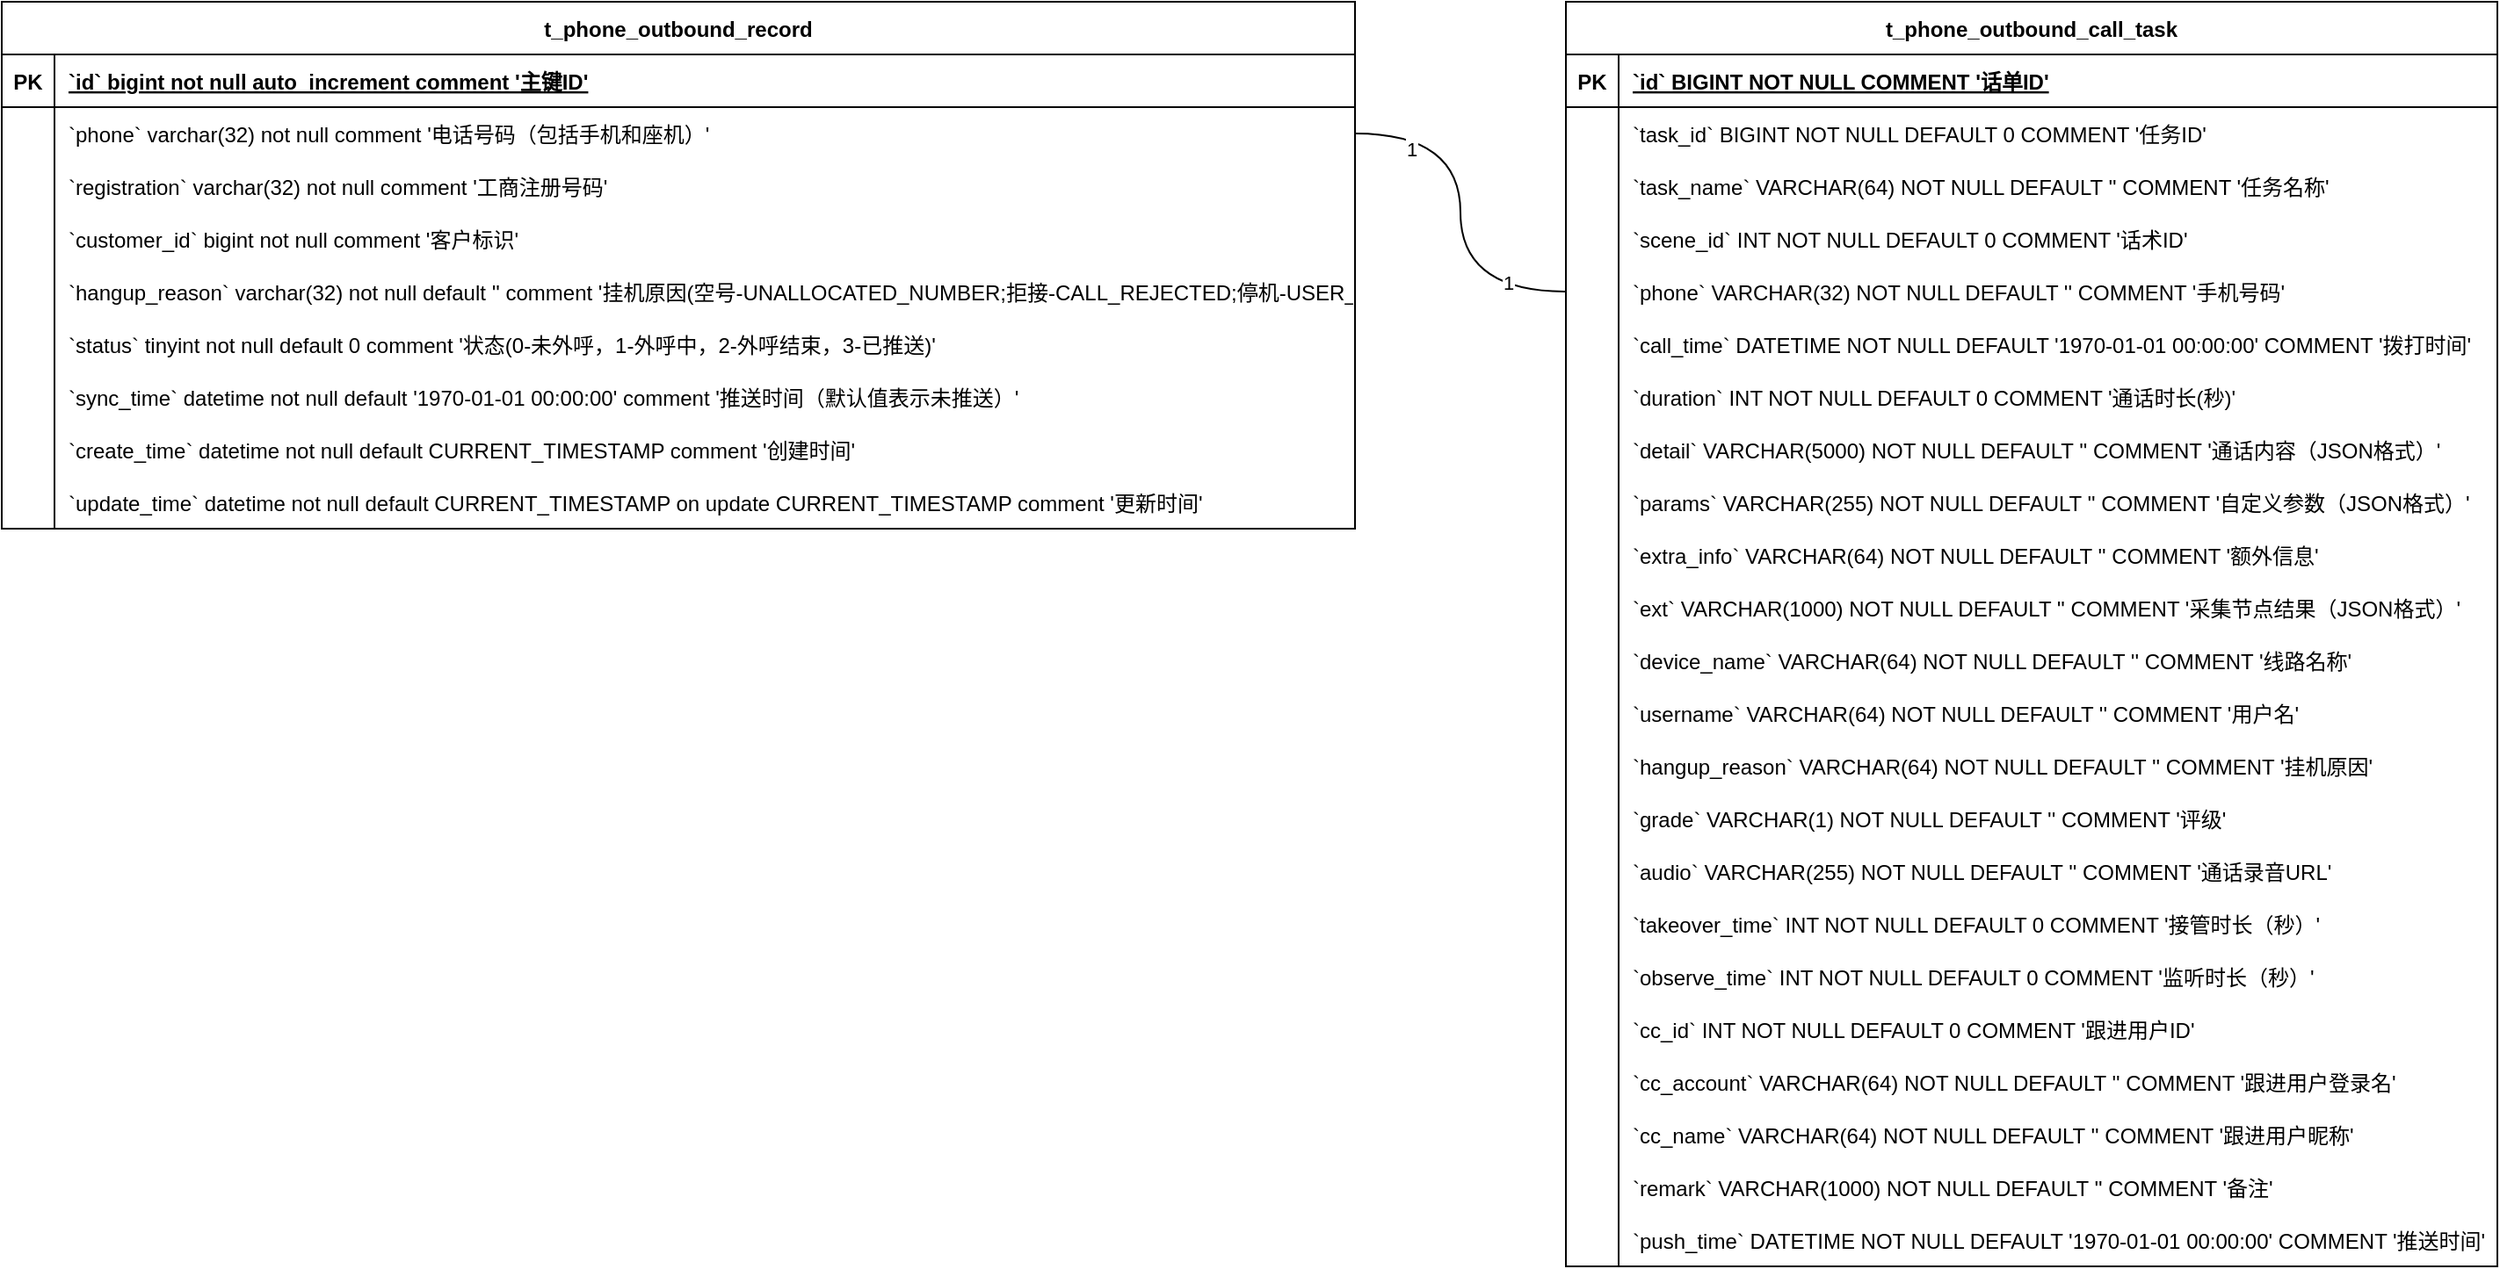 <mxfile version="26.1.3">
  <diagram id="R2lEEEUBdFMjLlhIrx00" name="Page-1">
    <mxGraphModel dx="1900" dy="557" grid="1" gridSize="10" guides="1" tooltips="1" connect="1" arrows="1" fold="1" page="1" pageScale="1" pageWidth="850" pageHeight="1100" math="0" shadow="0" extFonts="Permanent Marker^https://fonts.googleapis.com/css?family=Permanent+Marker">
      <root>
        <mxCell id="0" />
        <mxCell id="1" parent="0" />
        <mxCell id="JAHMiNKJG5zazsj41xw--1" value="t_phone_outbound_record" style="shape=table;startSize=30;container=1;collapsible=1;childLayout=tableLayout;fixedRows=1;rowLines=0;fontStyle=1;align=center;resizeLast=1;" vertex="1" parent="1">
          <mxGeometry x="-470" y="430" width="770" height="300" as="geometry" />
        </mxCell>
        <mxCell id="JAHMiNKJG5zazsj41xw--2" value="" style="shape=tableRow;horizontal=0;startSize=0;swimlaneHead=0;swimlaneBody=0;fillColor=none;collapsible=0;dropTarget=0;points=[[0,0.5],[1,0.5]];portConstraint=eastwest;strokeColor=inherit;top=0;left=0;right=0;bottom=1;" vertex="1" parent="JAHMiNKJG5zazsj41xw--1">
          <mxGeometry y="30" width="770" height="30" as="geometry" />
        </mxCell>
        <mxCell id="JAHMiNKJG5zazsj41xw--3" value="PK" style="shape=partialRectangle;overflow=hidden;connectable=0;fillColor=none;strokeColor=inherit;top=0;left=0;bottom=0;right=0;fontStyle=1;" vertex="1" parent="JAHMiNKJG5zazsj41xw--2">
          <mxGeometry width="30" height="30" as="geometry">
            <mxRectangle width="30" height="30" as="alternateBounds" />
          </mxGeometry>
        </mxCell>
        <mxCell id="JAHMiNKJG5zazsj41xw--4" value="`id`            bigint      not null auto_increment comment &#39;主键ID&#39;" style="shape=partialRectangle;overflow=hidden;connectable=0;fillColor=none;align=left;strokeColor=inherit;top=0;left=0;bottom=0;right=0;spacingLeft=6;fontStyle=5;" vertex="1" parent="JAHMiNKJG5zazsj41xw--2">
          <mxGeometry x="30" width="740" height="30" as="geometry">
            <mxRectangle width="740" height="30" as="alternateBounds" />
          </mxGeometry>
        </mxCell>
        <mxCell id="JAHMiNKJG5zazsj41xw--5" value="" style="shape=tableRow;horizontal=0;startSize=0;swimlaneHead=0;swimlaneBody=0;fillColor=none;collapsible=0;dropTarget=0;points=[[0,0.5],[1,0.5]];portConstraint=eastwest;strokeColor=inherit;top=0;left=0;right=0;bottom=0;" vertex="1" parent="JAHMiNKJG5zazsj41xw--1">
          <mxGeometry y="60" width="770" height="30" as="geometry" />
        </mxCell>
        <mxCell id="JAHMiNKJG5zazsj41xw--6" value="" style="shape=partialRectangle;overflow=hidden;connectable=0;fillColor=none;strokeColor=inherit;top=0;left=0;bottom=0;right=0;" vertex="1" parent="JAHMiNKJG5zazsj41xw--5">
          <mxGeometry width="30" height="30" as="geometry">
            <mxRectangle width="30" height="30" as="alternateBounds" />
          </mxGeometry>
        </mxCell>
        <mxCell id="JAHMiNKJG5zazsj41xw--7" value="`phone`         varchar(32) not null comment &#39;电话号码（包括手机和座机）&#39;" style="shape=partialRectangle;overflow=hidden;connectable=0;fillColor=none;align=left;strokeColor=inherit;top=0;left=0;bottom=0;right=0;spacingLeft=6;" vertex="1" parent="JAHMiNKJG5zazsj41xw--5">
          <mxGeometry x="30" width="740" height="30" as="geometry">
            <mxRectangle width="740" height="30" as="alternateBounds" />
          </mxGeometry>
        </mxCell>
        <mxCell id="JAHMiNKJG5zazsj41xw--8" value="" style="shape=tableRow;horizontal=0;startSize=0;swimlaneHead=0;swimlaneBody=0;fillColor=none;collapsible=0;dropTarget=0;points=[[0,0.5],[1,0.5]];portConstraint=eastwest;strokeColor=inherit;top=0;left=0;right=0;bottom=0;" vertex="1" parent="JAHMiNKJG5zazsj41xw--1">
          <mxGeometry y="90" width="770" height="30" as="geometry" />
        </mxCell>
        <mxCell id="JAHMiNKJG5zazsj41xw--9" value="" style="shape=partialRectangle;overflow=hidden;connectable=0;fillColor=none;strokeColor=inherit;top=0;left=0;bottom=0;right=0;" vertex="1" parent="JAHMiNKJG5zazsj41xw--8">
          <mxGeometry width="30" height="30" as="geometry">
            <mxRectangle width="30" height="30" as="alternateBounds" />
          </mxGeometry>
        </mxCell>
        <mxCell id="JAHMiNKJG5zazsj41xw--10" value="`registration`  varchar(32) not null comment &#39;工商注册号码&#39;" style="shape=partialRectangle;overflow=hidden;connectable=0;fillColor=none;align=left;strokeColor=inherit;top=0;left=0;bottom=0;right=0;spacingLeft=6;" vertex="1" parent="JAHMiNKJG5zazsj41xw--8">
          <mxGeometry x="30" width="740" height="30" as="geometry">
            <mxRectangle width="740" height="30" as="alternateBounds" />
          </mxGeometry>
        </mxCell>
        <mxCell id="JAHMiNKJG5zazsj41xw--11" value="" style="shape=tableRow;horizontal=0;startSize=0;swimlaneHead=0;swimlaneBody=0;fillColor=none;collapsible=0;dropTarget=0;points=[[0,0.5],[1,0.5]];portConstraint=eastwest;strokeColor=inherit;top=0;left=0;right=0;bottom=0;" vertex="1" parent="JAHMiNKJG5zazsj41xw--1">
          <mxGeometry y="120" width="770" height="30" as="geometry" />
        </mxCell>
        <mxCell id="JAHMiNKJG5zazsj41xw--12" value="" style="shape=partialRectangle;overflow=hidden;connectable=0;fillColor=none;strokeColor=inherit;top=0;left=0;bottom=0;right=0;" vertex="1" parent="JAHMiNKJG5zazsj41xw--11">
          <mxGeometry width="30" height="30" as="geometry">
            <mxRectangle width="30" height="30" as="alternateBounds" />
          </mxGeometry>
        </mxCell>
        <mxCell id="JAHMiNKJG5zazsj41xw--13" value="`customer_id`   bigint      not null comment &#39;客户标识&#39;" style="shape=partialRectangle;overflow=hidden;connectable=0;fillColor=none;align=left;strokeColor=inherit;top=0;left=0;bottom=0;right=0;spacingLeft=6;" vertex="1" parent="JAHMiNKJG5zazsj41xw--11">
          <mxGeometry x="30" width="740" height="30" as="geometry">
            <mxRectangle width="740" height="30" as="alternateBounds" />
          </mxGeometry>
        </mxCell>
        <mxCell id="JAHMiNKJG5zazsj41xw--14" value="" style="shape=tableRow;horizontal=0;startSize=0;swimlaneHead=0;swimlaneBody=0;fillColor=none;collapsible=0;dropTarget=0;points=[[0,0.5],[1,0.5]];portConstraint=eastwest;strokeColor=inherit;top=0;left=0;right=0;bottom=0;" vertex="1" parent="JAHMiNKJG5zazsj41xw--1">
          <mxGeometry y="150" width="770" height="30" as="geometry" />
        </mxCell>
        <mxCell id="JAHMiNKJG5zazsj41xw--15" value="" style="shape=partialRectangle;overflow=hidden;connectable=0;fillColor=none;strokeColor=inherit;top=0;left=0;bottom=0;right=0;" vertex="1" parent="JAHMiNKJG5zazsj41xw--14">
          <mxGeometry width="30" height="30" as="geometry">
            <mxRectangle width="30" height="30" as="alternateBounds" />
          </mxGeometry>
        </mxCell>
        <mxCell id="JAHMiNKJG5zazsj41xw--16" value="`hangup_reason` varchar(32) not null default &#39;&#39; comment &#39;挂机原因(空号-UNALLOCATED_NUMBER;拒接-CALL_REJECTED;停机-USER_NOT_REGISTERED;无响应-NO_USER_RESPONSE;关机-SUBSCRIBER_ABSENT;正常挂机-NORMAL_CLEARING;AI延时挂机-ALLOTTED_TIMEOUT;用户忙-USER_BUSY;线路失败-NORMAL_TEMPORARY_FAILURE;无效号码-INVALID_NUMBER_FORMAT;无人接听-NO_ANSWER;超时挂机-ORIGINATOR_CANCEL;对端无响应-MEDIA_TIMEOUT;未挂机-dead_session;呼叫超时-RECOVERY_ON_TIMER_EXPIRE;目标无路由-INCOMPATIBLE_DESTINATION;语音识别错误-ASR_ERROR;黑名单-BLACKLIST;超频拦截(话术)-FREQUENCY_LIMITED;话术错误-AI_NO_FLOW;呼叫失败(CTI)-AI_CTI_FAILED;呼叫失败(BOT)-AI_BOT_FAILED;黑名单[外]-EXT_BLACKLIST;无法到达-DESTINATION_OUT_OF_ORDER;服务不可用-SERVICE_UNAVAILABLE;未指定错误-NORMAL_UNSPECIFIED;动态黑名单-EXT_BLACKLIST_003;租户黑名单-EXT_BLACKLIST_008;超频拦截(业务管控)-FREQUENCY_LIMITED_001;全局黑名单-EXT_BLACKLIST_004;指定盲区-BLIND_AREA;超频拦截(任务)-FREQUENCY_LIMITED_002;短秒-EXT_BLACKLIST_001;系统黑名单-EXT_BLACKLIST_009;线路拥塞-NORMAL_CIRCUIT_CONGESTION)&#39;" style="shape=partialRectangle;overflow=hidden;connectable=0;fillColor=none;align=left;strokeColor=inherit;top=0;left=0;bottom=0;right=0;spacingLeft=6;" vertex="1" parent="JAHMiNKJG5zazsj41xw--14">
          <mxGeometry x="30" width="740" height="30" as="geometry">
            <mxRectangle width="740" height="30" as="alternateBounds" />
          </mxGeometry>
        </mxCell>
        <mxCell id="JAHMiNKJG5zazsj41xw--17" value="" style="shape=tableRow;horizontal=0;startSize=0;swimlaneHead=0;swimlaneBody=0;fillColor=none;collapsible=0;dropTarget=0;points=[[0,0.5],[1,0.5]];portConstraint=eastwest;strokeColor=inherit;top=0;left=0;right=0;bottom=0;" vertex="1" parent="JAHMiNKJG5zazsj41xw--1">
          <mxGeometry y="180" width="770" height="30" as="geometry" />
        </mxCell>
        <mxCell id="JAHMiNKJG5zazsj41xw--18" value="" style="shape=partialRectangle;overflow=hidden;connectable=0;fillColor=none;strokeColor=inherit;top=0;left=0;bottom=0;right=0;" vertex="1" parent="JAHMiNKJG5zazsj41xw--17">
          <mxGeometry width="30" height="30" as="geometry">
            <mxRectangle width="30" height="30" as="alternateBounds" />
          </mxGeometry>
        </mxCell>
        <mxCell id="JAHMiNKJG5zazsj41xw--19" value="`status`        tinyint     not null default 0 comment &#39;状态(0-未外呼，1-外呼中，2-外呼结束，3-已推送)&#39;" style="shape=partialRectangle;overflow=hidden;connectable=0;fillColor=none;align=left;strokeColor=inherit;top=0;left=0;bottom=0;right=0;spacingLeft=6;" vertex="1" parent="JAHMiNKJG5zazsj41xw--17">
          <mxGeometry x="30" width="740" height="30" as="geometry">
            <mxRectangle width="740" height="30" as="alternateBounds" />
          </mxGeometry>
        </mxCell>
        <mxCell id="JAHMiNKJG5zazsj41xw--20" value="" style="shape=tableRow;horizontal=0;startSize=0;swimlaneHead=0;swimlaneBody=0;fillColor=none;collapsible=0;dropTarget=0;points=[[0,0.5],[1,0.5]];portConstraint=eastwest;strokeColor=inherit;top=0;left=0;right=0;bottom=0;" vertex="1" parent="JAHMiNKJG5zazsj41xw--1">
          <mxGeometry y="210" width="770" height="30" as="geometry" />
        </mxCell>
        <mxCell id="JAHMiNKJG5zazsj41xw--21" value="" style="shape=partialRectangle;overflow=hidden;connectable=0;fillColor=none;strokeColor=inherit;top=0;left=0;bottom=0;right=0;" vertex="1" parent="JAHMiNKJG5zazsj41xw--20">
          <mxGeometry width="30" height="30" as="geometry">
            <mxRectangle width="30" height="30" as="alternateBounds" />
          </mxGeometry>
        </mxCell>
        <mxCell id="JAHMiNKJG5zazsj41xw--22" value="`sync_time`     datetime    not null default &#39;1970-01-01 00:00:00&#39; comment &#39;推送时间（默认值表示未推送）&#39;" style="shape=partialRectangle;overflow=hidden;connectable=0;fillColor=none;align=left;strokeColor=inherit;top=0;left=0;bottom=0;right=0;spacingLeft=6;" vertex="1" parent="JAHMiNKJG5zazsj41xw--20">
          <mxGeometry x="30" width="740" height="30" as="geometry">
            <mxRectangle width="740" height="30" as="alternateBounds" />
          </mxGeometry>
        </mxCell>
        <mxCell id="JAHMiNKJG5zazsj41xw--23" value="" style="shape=tableRow;horizontal=0;startSize=0;swimlaneHead=0;swimlaneBody=0;fillColor=none;collapsible=0;dropTarget=0;points=[[0,0.5],[1,0.5]];portConstraint=eastwest;strokeColor=inherit;top=0;left=0;right=0;bottom=0;" vertex="1" parent="JAHMiNKJG5zazsj41xw--1">
          <mxGeometry y="240" width="770" height="30" as="geometry" />
        </mxCell>
        <mxCell id="JAHMiNKJG5zazsj41xw--24" value="" style="shape=partialRectangle;overflow=hidden;connectable=0;fillColor=none;strokeColor=inherit;top=0;left=0;bottom=0;right=0;" vertex="1" parent="JAHMiNKJG5zazsj41xw--23">
          <mxGeometry width="30" height="30" as="geometry">
            <mxRectangle width="30" height="30" as="alternateBounds" />
          </mxGeometry>
        </mxCell>
        <mxCell id="JAHMiNKJG5zazsj41xw--25" value="`create_time`   datetime    not null default CURRENT_TIMESTAMP comment &#39;创建时间&#39;" style="shape=partialRectangle;overflow=hidden;connectable=0;fillColor=none;align=left;strokeColor=inherit;top=0;left=0;bottom=0;right=0;spacingLeft=6;" vertex="1" parent="JAHMiNKJG5zazsj41xw--23">
          <mxGeometry x="30" width="740" height="30" as="geometry">
            <mxRectangle width="740" height="30" as="alternateBounds" />
          </mxGeometry>
        </mxCell>
        <mxCell id="JAHMiNKJG5zazsj41xw--26" value="" style="shape=tableRow;horizontal=0;startSize=0;swimlaneHead=0;swimlaneBody=0;fillColor=none;collapsible=0;dropTarget=0;points=[[0,0.5],[1,0.5]];portConstraint=eastwest;strokeColor=inherit;top=0;left=0;right=0;bottom=0;" vertex="1" parent="JAHMiNKJG5zazsj41xw--1">
          <mxGeometry y="270" width="770" height="30" as="geometry" />
        </mxCell>
        <mxCell id="JAHMiNKJG5zazsj41xw--27" value="" style="shape=partialRectangle;overflow=hidden;connectable=0;fillColor=none;strokeColor=inherit;top=0;left=0;bottom=0;right=0;" vertex="1" parent="JAHMiNKJG5zazsj41xw--26">
          <mxGeometry width="30" height="30" as="geometry">
            <mxRectangle width="30" height="30" as="alternateBounds" />
          </mxGeometry>
        </mxCell>
        <mxCell id="JAHMiNKJG5zazsj41xw--28" value="`update_time`   datetime    not null default CURRENT_TIMESTAMP on update CURRENT_TIMESTAMP comment &#39;更新时间&#39;" style="shape=partialRectangle;overflow=hidden;connectable=0;fillColor=none;align=left;strokeColor=inherit;top=0;left=0;bottom=0;right=0;spacingLeft=6;" vertex="1" parent="JAHMiNKJG5zazsj41xw--26">
          <mxGeometry x="30" width="740" height="30" as="geometry">
            <mxRectangle width="740" height="30" as="alternateBounds" />
          </mxGeometry>
        </mxCell>
        <mxCell id="JAHMiNKJG5zazsj41xw--99" value="t_phone_outbound_call_task" style="shape=table;startSize=30;container=1;collapsible=1;childLayout=tableLayout;fixedRows=1;rowLines=0;fontStyle=1;align=center;resizeLast=1;" vertex="1" parent="1">
          <mxGeometry x="420" y="430" width="530" height="720" as="geometry" />
        </mxCell>
        <mxCell id="JAHMiNKJG5zazsj41xw--100" value="" style="shape=tableRow;horizontal=0;startSize=0;swimlaneHead=0;swimlaneBody=0;fillColor=none;collapsible=0;dropTarget=0;points=[[0,0.5],[1,0.5]];portConstraint=eastwest;strokeColor=inherit;top=0;left=0;right=0;bottom=1;" vertex="1" parent="JAHMiNKJG5zazsj41xw--99">
          <mxGeometry y="30" width="530" height="30" as="geometry" />
        </mxCell>
        <mxCell id="JAHMiNKJG5zazsj41xw--101" value="PK" style="shape=partialRectangle;overflow=hidden;connectable=0;fillColor=none;strokeColor=inherit;top=0;left=0;bottom=0;right=0;fontStyle=1;" vertex="1" parent="JAHMiNKJG5zazsj41xw--100">
          <mxGeometry width="30" height="30" as="geometry">
            <mxRectangle width="30" height="30" as="alternateBounds" />
          </mxGeometry>
        </mxCell>
        <mxCell id="JAHMiNKJG5zazsj41xw--102" value="`id`            BIGINT        NOT NULL  COMMENT &#39;话单ID&#39;" style="shape=partialRectangle;overflow=hidden;connectable=0;fillColor=none;align=left;strokeColor=inherit;top=0;left=0;bottom=0;right=0;spacingLeft=6;fontStyle=5;" vertex="1" parent="JAHMiNKJG5zazsj41xw--100">
          <mxGeometry x="30" width="500" height="30" as="geometry">
            <mxRectangle width="500" height="30" as="alternateBounds" />
          </mxGeometry>
        </mxCell>
        <mxCell id="JAHMiNKJG5zazsj41xw--103" value="" style="shape=tableRow;horizontal=0;startSize=0;swimlaneHead=0;swimlaneBody=0;fillColor=none;collapsible=0;dropTarget=0;points=[[0,0.5],[1,0.5]];portConstraint=eastwest;strokeColor=inherit;top=0;left=0;right=0;bottom=0;" vertex="1" parent="JAHMiNKJG5zazsj41xw--99">
          <mxGeometry y="60" width="530" height="30" as="geometry" />
        </mxCell>
        <mxCell id="JAHMiNKJG5zazsj41xw--104" value="" style="shape=partialRectangle;overflow=hidden;connectable=0;fillColor=none;strokeColor=inherit;top=0;left=0;bottom=0;right=0;" vertex="1" parent="JAHMiNKJG5zazsj41xw--103">
          <mxGeometry width="30" height="30" as="geometry">
            <mxRectangle width="30" height="30" as="alternateBounds" />
          </mxGeometry>
        </mxCell>
        <mxCell id="JAHMiNKJG5zazsj41xw--105" value="`task_id`       BIGINT        NOT NULL DEFAULT 0 COMMENT &#39;任务ID&#39;" style="shape=partialRectangle;overflow=hidden;connectable=0;fillColor=none;align=left;strokeColor=inherit;top=0;left=0;bottom=0;right=0;spacingLeft=6;" vertex="1" parent="JAHMiNKJG5zazsj41xw--103">
          <mxGeometry x="30" width="500" height="30" as="geometry">
            <mxRectangle width="500" height="30" as="alternateBounds" />
          </mxGeometry>
        </mxCell>
        <mxCell id="JAHMiNKJG5zazsj41xw--106" value="" style="shape=tableRow;horizontal=0;startSize=0;swimlaneHead=0;swimlaneBody=0;fillColor=none;collapsible=0;dropTarget=0;points=[[0,0.5],[1,0.5]];portConstraint=eastwest;strokeColor=inherit;top=0;left=0;right=0;bottom=0;" vertex="1" parent="JAHMiNKJG5zazsj41xw--99">
          <mxGeometry y="90" width="530" height="30" as="geometry" />
        </mxCell>
        <mxCell id="JAHMiNKJG5zazsj41xw--107" value="" style="shape=partialRectangle;overflow=hidden;connectable=0;fillColor=none;strokeColor=inherit;top=0;left=0;bottom=0;right=0;" vertex="1" parent="JAHMiNKJG5zazsj41xw--106">
          <mxGeometry width="30" height="30" as="geometry">
            <mxRectangle width="30" height="30" as="alternateBounds" />
          </mxGeometry>
        </mxCell>
        <mxCell id="JAHMiNKJG5zazsj41xw--108" value="`task_name`     VARCHAR(64)   NOT NULL DEFAULT &#39;&#39; COMMENT &#39;任务名称&#39;" style="shape=partialRectangle;overflow=hidden;connectable=0;fillColor=none;align=left;strokeColor=inherit;top=0;left=0;bottom=0;right=0;spacingLeft=6;" vertex="1" parent="JAHMiNKJG5zazsj41xw--106">
          <mxGeometry x="30" width="500" height="30" as="geometry">
            <mxRectangle width="500" height="30" as="alternateBounds" />
          </mxGeometry>
        </mxCell>
        <mxCell id="JAHMiNKJG5zazsj41xw--109" value="" style="shape=tableRow;horizontal=0;startSize=0;swimlaneHead=0;swimlaneBody=0;fillColor=none;collapsible=0;dropTarget=0;points=[[0,0.5],[1,0.5]];portConstraint=eastwest;strokeColor=inherit;top=0;left=0;right=0;bottom=0;" vertex="1" parent="JAHMiNKJG5zazsj41xw--99">
          <mxGeometry y="120" width="530" height="30" as="geometry" />
        </mxCell>
        <mxCell id="JAHMiNKJG5zazsj41xw--110" value="" style="shape=partialRectangle;overflow=hidden;connectable=0;fillColor=none;strokeColor=inherit;top=0;left=0;bottom=0;right=0;" vertex="1" parent="JAHMiNKJG5zazsj41xw--109">
          <mxGeometry width="30" height="30" as="geometry">
            <mxRectangle width="30" height="30" as="alternateBounds" />
          </mxGeometry>
        </mxCell>
        <mxCell id="JAHMiNKJG5zazsj41xw--111" value="`scene_id`      INT           NOT NULL DEFAULT 0 COMMENT &#39;话术ID&#39;" style="shape=partialRectangle;overflow=hidden;connectable=0;fillColor=none;align=left;strokeColor=inherit;top=0;left=0;bottom=0;right=0;spacingLeft=6;" vertex="1" parent="JAHMiNKJG5zazsj41xw--109">
          <mxGeometry x="30" width="500" height="30" as="geometry">
            <mxRectangle width="500" height="30" as="alternateBounds" />
          </mxGeometry>
        </mxCell>
        <mxCell id="JAHMiNKJG5zazsj41xw--112" value="" style="shape=tableRow;horizontal=0;startSize=0;swimlaneHead=0;swimlaneBody=0;fillColor=none;collapsible=0;dropTarget=0;points=[[0,0.5],[1,0.5]];portConstraint=eastwest;strokeColor=inherit;top=0;left=0;right=0;bottom=0;" vertex="1" parent="JAHMiNKJG5zazsj41xw--99">
          <mxGeometry y="150" width="530" height="30" as="geometry" />
        </mxCell>
        <mxCell id="JAHMiNKJG5zazsj41xw--113" value="" style="shape=partialRectangle;overflow=hidden;connectable=0;fillColor=none;strokeColor=inherit;top=0;left=0;bottom=0;right=0;" vertex="1" parent="JAHMiNKJG5zazsj41xw--112">
          <mxGeometry width="30" height="30" as="geometry">
            <mxRectangle width="30" height="30" as="alternateBounds" />
          </mxGeometry>
        </mxCell>
        <mxCell id="JAHMiNKJG5zazsj41xw--114" value="`phone`         VARCHAR(32)   NOT NULL DEFAULT &#39;&#39; COMMENT &#39;手机号码&#39;" style="shape=partialRectangle;overflow=hidden;connectable=0;fillColor=none;align=left;strokeColor=inherit;top=0;left=0;bottom=0;right=0;spacingLeft=6;" vertex="1" parent="JAHMiNKJG5zazsj41xw--112">
          <mxGeometry x="30" width="500" height="30" as="geometry">
            <mxRectangle width="500" height="30" as="alternateBounds" />
          </mxGeometry>
        </mxCell>
        <mxCell id="JAHMiNKJG5zazsj41xw--115" value="" style="shape=tableRow;horizontal=0;startSize=0;swimlaneHead=0;swimlaneBody=0;fillColor=none;collapsible=0;dropTarget=0;points=[[0,0.5],[1,0.5]];portConstraint=eastwest;strokeColor=inherit;top=0;left=0;right=0;bottom=0;" vertex="1" parent="JAHMiNKJG5zazsj41xw--99">
          <mxGeometry y="180" width="530" height="30" as="geometry" />
        </mxCell>
        <mxCell id="JAHMiNKJG5zazsj41xw--116" value="" style="shape=partialRectangle;overflow=hidden;connectable=0;fillColor=none;strokeColor=inherit;top=0;left=0;bottom=0;right=0;" vertex="1" parent="JAHMiNKJG5zazsj41xw--115">
          <mxGeometry width="30" height="30" as="geometry">
            <mxRectangle width="30" height="30" as="alternateBounds" />
          </mxGeometry>
        </mxCell>
        <mxCell id="JAHMiNKJG5zazsj41xw--117" value="`call_time`     DATETIME      NOT NULL DEFAULT &#39;1970-01-01 00:00:00&#39; COMMENT &#39;拨打时间&#39;" style="shape=partialRectangle;overflow=hidden;connectable=0;fillColor=none;align=left;strokeColor=inherit;top=0;left=0;bottom=0;right=0;spacingLeft=6;" vertex="1" parent="JAHMiNKJG5zazsj41xw--115">
          <mxGeometry x="30" width="500" height="30" as="geometry">
            <mxRectangle width="500" height="30" as="alternateBounds" />
          </mxGeometry>
        </mxCell>
        <mxCell id="JAHMiNKJG5zazsj41xw--118" value="" style="shape=tableRow;horizontal=0;startSize=0;swimlaneHead=0;swimlaneBody=0;fillColor=none;collapsible=0;dropTarget=0;points=[[0,0.5],[1,0.5]];portConstraint=eastwest;strokeColor=inherit;top=0;left=0;right=0;bottom=0;" vertex="1" parent="JAHMiNKJG5zazsj41xw--99">
          <mxGeometry y="210" width="530" height="30" as="geometry" />
        </mxCell>
        <mxCell id="JAHMiNKJG5zazsj41xw--119" value="" style="shape=partialRectangle;overflow=hidden;connectable=0;fillColor=none;strokeColor=inherit;top=0;left=0;bottom=0;right=0;" vertex="1" parent="JAHMiNKJG5zazsj41xw--118">
          <mxGeometry width="30" height="30" as="geometry">
            <mxRectangle width="30" height="30" as="alternateBounds" />
          </mxGeometry>
        </mxCell>
        <mxCell id="JAHMiNKJG5zazsj41xw--120" value="`duration`      INT           NOT NULL DEFAULT 0 COMMENT &#39;通话时长(秒)&#39;" style="shape=partialRectangle;overflow=hidden;connectable=0;fillColor=none;align=left;strokeColor=inherit;top=0;left=0;bottom=0;right=0;spacingLeft=6;" vertex="1" parent="JAHMiNKJG5zazsj41xw--118">
          <mxGeometry x="30" width="500" height="30" as="geometry">
            <mxRectangle width="500" height="30" as="alternateBounds" />
          </mxGeometry>
        </mxCell>
        <mxCell id="JAHMiNKJG5zazsj41xw--121" value="" style="shape=tableRow;horizontal=0;startSize=0;swimlaneHead=0;swimlaneBody=0;fillColor=none;collapsible=0;dropTarget=0;points=[[0,0.5],[1,0.5]];portConstraint=eastwest;strokeColor=inherit;top=0;left=0;right=0;bottom=0;" vertex="1" parent="JAHMiNKJG5zazsj41xw--99">
          <mxGeometry y="240" width="530" height="30" as="geometry" />
        </mxCell>
        <mxCell id="JAHMiNKJG5zazsj41xw--122" value="" style="shape=partialRectangle;overflow=hidden;connectable=0;fillColor=none;strokeColor=inherit;top=0;left=0;bottom=0;right=0;" vertex="1" parent="JAHMiNKJG5zazsj41xw--121">
          <mxGeometry width="30" height="30" as="geometry">
            <mxRectangle width="30" height="30" as="alternateBounds" />
          </mxGeometry>
        </mxCell>
        <mxCell id="JAHMiNKJG5zazsj41xw--123" value="`detail`        VARCHAR(5000) NOT NULL DEFAULT &#39;&#39; COMMENT &#39;通话内容（JSON格式）&#39;" style="shape=partialRectangle;overflow=hidden;connectable=0;fillColor=none;align=left;strokeColor=inherit;top=0;left=0;bottom=0;right=0;spacingLeft=6;" vertex="1" parent="JAHMiNKJG5zazsj41xw--121">
          <mxGeometry x="30" width="500" height="30" as="geometry">
            <mxRectangle width="500" height="30" as="alternateBounds" />
          </mxGeometry>
        </mxCell>
        <mxCell id="JAHMiNKJG5zazsj41xw--124" value="" style="shape=tableRow;horizontal=0;startSize=0;swimlaneHead=0;swimlaneBody=0;fillColor=none;collapsible=0;dropTarget=0;points=[[0,0.5],[1,0.5]];portConstraint=eastwest;strokeColor=inherit;top=0;left=0;right=0;bottom=0;" vertex="1" parent="JAHMiNKJG5zazsj41xw--99">
          <mxGeometry y="270" width="530" height="30" as="geometry" />
        </mxCell>
        <mxCell id="JAHMiNKJG5zazsj41xw--125" value="" style="shape=partialRectangle;overflow=hidden;connectable=0;fillColor=none;strokeColor=inherit;top=0;left=0;bottom=0;right=0;" vertex="1" parent="JAHMiNKJG5zazsj41xw--124">
          <mxGeometry width="30" height="30" as="geometry">
            <mxRectangle width="30" height="30" as="alternateBounds" />
          </mxGeometry>
        </mxCell>
        <mxCell id="JAHMiNKJG5zazsj41xw--126" value="`params`        VARCHAR(255)  NOT NULL DEFAULT &#39;&#39; COMMENT &#39;自定义参数（JSON格式）&#39;" style="shape=partialRectangle;overflow=hidden;connectable=0;fillColor=none;align=left;strokeColor=inherit;top=0;left=0;bottom=0;right=0;spacingLeft=6;" vertex="1" parent="JAHMiNKJG5zazsj41xw--124">
          <mxGeometry x="30" width="500" height="30" as="geometry">
            <mxRectangle width="500" height="30" as="alternateBounds" />
          </mxGeometry>
        </mxCell>
        <mxCell id="JAHMiNKJG5zazsj41xw--127" value="" style="shape=tableRow;horizontal=0;startSize=0;swimlaneHead=0;swimlaneBody=0;fillColor=none;collapsible=0;dropTarget=0;points=[[0,0.5],[1,0.5]];portConstraint=eastwest;strokeColor=inherit;top=0;left=0;right=0;bottom=0;" vertex="1" parent="JAHMiNKJG5zazsj41xw--99">
          <mxGeometry y="300" width="530" height="30" as="geometry" />
        </mxCell>
        <mxCell id="JAHMiNKJG5zazsj41xw--128" value="" style="shape=partialRectangle;overflow=hidden;connectable=0;fillColor=none;strokeColor=inherit;top=0;left=0;bottom=0;right=0;" vertex="1" parent="JAHMiNKJG5zazsj41xw--127">
          <mxGeometry width="30" height="30" as="geometry">
            <mxRectangle width="30" height="30" as="alternateBounds" />
          </mxGeometry>
        </mxCell>
        <mxCell id="JAHMiNKJG5zazsj41xw--129" value="`extra_info`    VARCHAR(64)   NOT NULL DEFAULT &#39;&#39; COMMENT &#39;额外信息&#39;" style="shape=partialRectangle;overflow=hidden;connectable=0;fillColor=none;align=left;strokeColor=inherit;top=0;left=0;bottom=0;right=0;spacingLeft=6;" vertex="1" parent="JAHMiNKJG5zazsj41xw--127">
          <mxGeometry x="30" width="500" height="30" as="geometry">
            <mxRectangle width="500" height="30" as="alternateBounds" />
          </mxGeometry>
        </mxCell>
        <mxCell id="JAHMiNKJG5zazsj41xw--130" value="" style="shape=tableRow;horizontal=0;startSize=0;swimlaneHead=0;swimlaneBody=0;fillColor=none;collapsible=0;dropTarget=0;points=[[0,0.5],[1,0.5]];portConstraint=eastwest;strokeColor=inherit;top=0;left=0;right=0;bottom=0;" vertex="1" parent="JAHMiNKJG5zazsj41xw--99">
          <mxGeometry y="330" width="530" height="30" as="geometry" />
        </mxCell>
        <mxCell id="JAHMiNKJG5zazsj41xw--131" value="" style="shape=partialRectangle;overflow=hidden;connectable=0;fillColor=none;strokeColor=inherit;top=0;left=0;bottom=0;right=0;" vertex="1" parent="JAHMiNKJG5zazsj41xw--130">
          <mxGeometry width="30" height="30" as="geometry">
            <mxRectangle width="30" height="30" as="alternateBounds" />
          </mxGeometry>
        </mxCell>
        <mxCell id="JAHMiNKJG5zazsj41xw--132" value="`ext`           VARCHAR(1000) NOT NULL DEFAULT &#39;&#39; COMMENT &#39;采集节点结果（JSON格式）&#39;" style="shape=partialRectangle;overflow=hidden;connectable=0;fillColor=none;align=left;strokeColor=inherit;top=0;left=0;bottom=0;right=0;spacingLeft=6;" vertex="1" parent="JAHMiNKJG5zazsj41xw--130">
          <mxGeometry x="30" width="500" height="30" as="geometry">
            <mxRectangle width="500" height="30" as="alternateBounds" />
          </mxGeometry>
        </mxCell>
        <mxCell id="JAHMiNKJG5zazsj41xw--133" value="" style="shape=tableRow;horizontal=0;startSize=0;swimlaneHead=0;swimlaneBody=0;fillColor=none;collapsible=0;dropTarget=0;points=[[0,0.5],[1,0.5]];portConstraint=eastwest;strokeColor=inherit;top=0;left=0;right=0;bottom=0;" vertex="1" parent="JAHMiNKJG5zazsj41xw--99">
          <mxGeometry y="360" width="530" height="30" as="geometry" />
        </mxCell>
        <mxCell id="JAHMiNKJG5zazsj41xw--134" value="" style="shape=partialRectangle;overflow=hidden;connectable=0;fillColor=none;strokeColor=inherit;top=0;left=0;bottom=0;right=0;" vertex="1" parent="JAHMiNKJG5zazsj41xw--133">
          <mxGeometry width="30" height="30" as="geometry">
            <mxRectangle width="30" height="30" as="alternateBounds" />
          </mxGeometry>
        </mxCell>
        <mxCell id="JAHMiNKJG5zazsj41xw--135" value="`device_name`   VARCHAR(64)   NOT NULL DEFAULT &#39;&#39; COMMENT &#39;线路名称&#39;" style="shape=partialRectangle;overflow=hidden;connectable=0;fillColor=none;align=left;strokeColor=inherit;top=0;left=0;bottom=0;right=0;spacingLeft=6;" vertex="1" parent="JAHMiNKJG5zazsj41xw--133">
          <mxGeometry x="30" width="500" height="30" as="geometry">
            <mxRectangle width="500" height="30" as="alternateBounds" />
          </mxGeometry>
        </mxCell>
        <mxCell id="JAHMiNKJG5zazsj41xw--136" value="" style="shape=tableRow;horizontal=0;startSize=0;swimlaneHead=0;swimlaneBody=0;fillColor=none;collapsible=0;dropTarget=0;points=[[0,0.5],[1,0.5]];portConstraint=eastwest;strokeColor=inherit;top=0;left=0;right=0;bottom=0;" vertex="1" parent="JAHMiNKJG5zazsj41xw--99">
          <mxGeometry y="390" width="530" height="30" as="geometry" />
        </mxCell>
        <mxCell id="JAHMiNKJG5zazsj41xw--137" value="" style="shape=partialRectangle;overflow=hidden;connectable=0;fillColor=none;strokeColor=inherit;top=0;left=0;bottom=0;right=0;" vertex="1" parent="JAHMiNKJG5zazsj41xw--136">
          <mxGeometry width="30" height="30" as="geometry">
            <mxRectangle width="30" height="30" as="alternateBounds" />
          </mxGeometry>
        </mxCell>
        <mxCell id="JAHMiNKJG5zazsj41xw--138" value="`username`      VARCHAR(64)   NOT NULL DEFAULT &#39;&#39; COMMENT &#39;用户名&#39;" style="shape=partialRectangle;overflow=hidden;connectable=0;fillColor=none;align=left;strokeColor=inherit;top=0;left=0;bottom=0;right=0;spacingLeft=6;" vertex="1" parent="JAHMiNKJG5zazsj41xw--136">
          <mxGeometry x="30" width="500" height="30" as="geometry">
            <mxRectangle width="500" height="30" as="alternateBounds" />
          </mxGeometry>
        </mxCell>
        <mxCell id="JAHMiNKJG5zazsj41xw--139" value="" style="shape=tableRow;horizontal=0;startSize=0;swimlaneHead=0;swimlaneBody=0;fillColor=none;collapsible=0;dropTarget=0;points=[[0,0.5],[1,0.5]];portConstraint=eastwest;strokeColor=inherit;top=0;left=0;right=0;bottom=0;" vertex="1" parent="JAHMiNKJG5zazsj41xw--99">
          <mxGeometry y="420" width="530" height="30" as="geometry" />
        </mxCell>
        <mxCell id="JAHMiNKJG5zazsj41xw--140" value="" style="shape=partialRectangle;overflow=hidden;connectable=0;fillColor=none;strokeColor=inherit;top=0;left=0;bottom=0;right=0;" vertex="1" parent="JAHMiNKJG5zazsj41xw--139">
          <mxGeometry width="30" height="30" as="geometry">
            <mxRectangle width="30" height="30" as="alternateBounds" />
          </mxGeometry>
        </mxCell>
        <mxCell id="JAHMiNKJG5zazsj41xw--141" value="`hangup_reason` VARCHAR(64)   NOT NULL DEFAULT &#39;&#39; COMMENT &#39;挂机原因&#39;" style="shape=partialRectangle;overflow=hidden;connectable=0;fillColor=none;align=left;strokeColor=inherit;top=0;left=0;bottom=0;right=0;spacingLeft=6;" vertex="1" parent="JAHMiNKJG5zazsj41xw--139">
          <mxGeometry x="30" width="500" height="30" as="geometry">
            <mxRectangle width="500" height="30" as="alternateBounds" />
          </mxGeometry>
        </mxCell>
        <mxCell id="JAHMiNKJG5zazsj41xw--142" value="" style="shape=tableRow;horizontal=0;startSize=0;swimlaneHead=0;swimlaneBody=0;fillColor=none;collapsible=0;dropTarget=0;points=[[0,0.5],[1,0.5]];portConstraint=eastwest;strokeColor=inherit;top=0;left=0;right=0;bottom=0;" vertex="1" parent="JAHMiNKJG5zazsj41xw--99">
          <mxGeometry y="450" width="530" height="30" as="geometry" />
        </mxCell>
        <mxCell id="JAHMiNKJG5zazsj41xw--143" value="" style="shape=partialRectangle;overflow=hidden;connectable=0;fillColor=none;strokeColor=inherit;top=0;left=0;bottom=0;right=0;" vertex="1" parent="JAHMiNKJG5zazsj41xw--142">
          <mxGeometry width="30" height="30" as="geometry">
            <mxRectangle width="30" height="30" as="alternateBounds" />
          </mxGeometry>
        </mxCell>
        <mxCell id="JAHMiNKJG5zazsj41xw--144" value="`grade`         VARCHAR(1)    NOT NULL DEFAULT &#39;&#39; COMMENT &#39;评级&#39;" style="shape=partialRectangle;overflow=hidden;connectable=0;fillColor=none;align=left;strokeColor=inherit;top=0;left=0;bottom=0;right=0;spacingLeft=6;" vertex="1" parent="JAHMiNKJG5zazsj41xw--142">
          <mxGeometry x="30" width="500" height="30" as="geometry">
            <mxRectangle width="500" height="30" as="alternateBounds" />
          </mxGeometry>
        </mxCell>
        <mxCell id="JAHMiNKJG5zazsj41xw--145" value="" style="shape=tableRow;horizontal=0;startSize=0;swimlaneHead=0;swimlaneBody=0;fillColor=none;collapsible=0;dropTarget=0;points=[[0,0.5],[1,0.5]];portConstraint=eastwest;strokeColor=inherit;top=0;left=0;right=0;bottom=0;" vertex="1" parent="JAHMiNKJG5zazsj41xw--99">
          <mxGeometry y="480" width="530" height="30" as="geometry" />
        </mxCell>
        <mxCell id="JAHMiNKJG5zazsj41xw--146" value="" style="shape=partialRectangle;overflow=hidden;connectable=0;fillColor=none;strokeColor=inherit;top=0;left=0;bottom=0;right=0;" vertex="1" parent="JAHMiNKJG5zazsj41xw--145">
          <mxGeometry width="30" height="30" as="geometry">
            <mxRectangle width="30" height="30" as="alternateBounds" />
          </mxGeometry>
        </mxCell>
        <mxCell id="JAHMiNKJG5zazsj41xw--147" value="`audio`         VARCHAR(255)  NOT NULL DEFAULT &#39;&#39; COMMENT &#39;通话录音URL&#39;" style="shape=partialRectangle;overflow=hidden;connectable=0;fillColor=none;align=left;strokeColor=inherit;top=0;left=0;bottom=0;right=0;spacingLeft=6;" vertex="1" parent="JAHMiNKJG5zazsj41xw--145">
          <mxGeometry x="30" width="500" height="30" as="geometry">
            <mxRectangle width="500" height="30" as="alternateBounds" />
          </mxGeometry>
        </mxCell>
        <mxCell id="JAHMiNKJG5zazsj41xw--148" value="" style="shape=tableRow;horizontal=0;startSize=0;swimlaneHead=0;swimlaneBody=0;fillColor=none;collapsible=0;dropTarget=0;points=[[0,0.5],[1,0.5]];portConstraint=eastwest;strokeColor=inherit;top=0;left=0;right=0;bottom=0;" vertex="1" parent="JAHMiNKJG5zazsj41xw--99">
          <mxGeometry y="510" width="530" height="30" as="geometry" />
        </mxCell>
        <mxCell id="JAHMiNKJG5zazsj41xw--149" value="" style="shape=partialRectangle;overflow=hidden;connectable=0;fillColor=none;strokeColor=inherit;top=0;left=0;bottom=0;right=0;" vertex="1" parent="JAHMiNKJG5zazsj41xw--148">
          <mxGeometry width="30" height="30" as="geometry">
            <mxRectangle width="30" height="30" as="alternateBounds" />
          </mxGeometry>
        </mxCell>
        <mxCell id="JAHMiNKJG5zazsj41xw--150" value="`takeover_time` INT           NOT NULL DEFAULT 0 COMMENT &#39;接管时长（秒）&#39;" style="shape=partialRectangle;overflow=hidden;connectable=0;fillColor=none;align=left;strokeColor=inherit;top=0;left=0;bottom=0;right=0;spacingLeft=6;" vertex="1" parent="JAHMiNKJG5zazsj41xw--148">
          <mxGeometry x="30" width="500" height="30" as="geometry">
            <mxRectangle width="500" height="30" as="alternateBounds" />
          </mxGeometry>
        </mxCell>
        <mxCell id="JAHMiNKJG5zazsj41xw--151" value="" style="shape=tableRow;horizontal=0;startSize=0;swimlaneHead=0;swimlaneBody=0;fillColor=none;collapsible=0;dropTarget=0;points=[[0,0.5],[1,0.5]];portConstraint=eastwest;strokeColor=inherit;top=0;left=0;right=0;bottom=0;" vertex="1" parent="JAHMiNKJG5zazsj41xw--99">
          <mxGeometry y="540" width="530" height="30" as="geometry" />
        </mxCell>
        <mxCell id="JAHMiNKJG5zazsj41xw--152" value="" style="shape=partialRectangle;overflow=hidden;connectable=0;fillColor=none;strokeColor=inherit;top=0;left=0;bottom=0;right=0;" vertex="1" parent="JAHMiNKJG5zazsj41xw--151">
          <mxGeometry width="30" height="30" as="geometry">
            <mxRectangle width="30" height="30" as="alternateBounds" />
          </mxGeometry>
        </mxCell>
        <mxCell id="JAHMiNKJG5zazsj41xw--153" value="`observe_time`  INT           NOT NULL DEFAULT 0 COMMENT &#39;监听时长（秒）&#39;" style="shape=partialRectangle;overflow=hidden;connectable=0;fillColor=none;align=left;strokeColor=inherit;top=0;left=0;bottom=0;right=0;spacingLeft=6;" vertex="1" parent="JAHMiNKJG5zazsj41xw--151">
          <mxGeometry x="30" width="500" height="30" as="geometry">
            <mxRectangle width="500" height="30" as="alternateBounds" />
          </mxGeometry>
        </mxCell>
        <mxCell id="JAHMiNKJG5zazsj41xw--154" value="" style="shape=tableRow;horizontal=0;startSize=0;swimlaneHead=0;swimlaneBody=0;fillColor=none;collapsible=0;dropTarget=0;points=[[0,0.5],[1,0.5]];portConstraint=eastwest;strokeColor=inherit;top=0;left=0;right=0;bottom=0;" vertex="1" parent="JAHMiNKJG5zazsj41xw--99">
          <mxGeometry y="570" width="530" height="30" as="geometry" />
        </mxCell>
        <mxCell id="JAHMiNKJG5zazsj41xw--155" value="" style="shape=partialRectangle;overflow=hidden;connectable=0;fillColor=none;strokeColor=inherit;top=0;left=0;bottom=0;right=0;" vertex="1" parent="JAHMiNKJG5zazsj41xw--154">
          <mxGeometry width="30" height="30" as="geometry">
            <mxRectangle width="30" height="30" as="alternateBounds" />
          </mxGeometry>
        </mxCell>
        <mxCell id="JAHMiNKJG5zazsj41xw--156" value="`cc_id`         INT           NOT NULL DEFAULT 0 COMMENT &#39;跟进用户ID&#39;" style="shape=partialRectangle;overflow=hidden;connectable=0;fillColor=none;align=left;strokeColor=inherit;top=0;left=0;bottom=0;right=0;spacingLeft=6;" vertex="1" parent="JAHMiNKJG5zazsj41xw--154">
          <mxGeometry x="30" width="500" height="30" as="geometry">
            <mxRectangle width="500" height="30" as="alternateBounds" />
          </mxGeometry>
        </mxCell>
        <mxCell id="JAHMiNKJG5zazsj41xw--157" value="" style="shape=tableRow;horizontal=0;startSize=0;swimlaneHead=0;swimlaneBody=0;fillColor=none;collapsible=0;dropTarget=0;points=[[0,0.5],[1,0.5]];portConstraint=eastwest;strokeColor=inherit;top=0;left=0;right=0;bottom=0;" vertex="1" parent="JAHMiNKJG5zazsj41xw--99">
          <mxGeometry y="600" width="530" height="30" as="geometry" />
        </mxCell>
        <mxCell id="JAHMiNKJG5zazsj41xw--158" value="" style="shape=partialRectangle;overflow=hidden;connectable=0;fillColor=none;strokeColor=inherit;top=0;left=0;bottom=0;right=0;" vertex="1" parent="JAHMiNKJG5zazsj41xw--157">
          <mxGeometry width="30" height="30" as="geometry">
            <mxRectangle width="30" height="30" as="alternateBounds" />
          </mxGeometry>
        </mxCell>
        <mxCell id="JAHMiNKJG5zazsj41xw--159" value="`cc_account`    VARCHAR(64)   NOT NULL DEFAULT &#39;&#39; COMMENT &#39;跟进用户登录名&#39;" style="shape=partialRectangle;overflow=hidden;connectable=0;fillColor=none;align=left;strokeColor=inherit;top=0;left=0;bottom=0;right=0;spacingLeft=6;" vertex="1" parent="JAHMiNKJG5zazsj41xw--157">
          <mxGeometry x="30" width="500" height="30" as="geometry">
            <mxRectangle width="500" height="30" as="alternateBounds" />
          </mxGeometry>
        </mxCell>
        <mxCell id="JAHMiNKJG5zazsj41xw--160" value="" style="shape=tableRow;horizontal=0;startSize=0;swimlaneHead=0;swimlaneBody=0;fillColor=none;collapsible=0;dropTarget=0;points=[[0,0.5],[1,0.5]];portConstraint=eastwest;strokeColor=inherit;top=0;left=0;right=0;bottom=0;" vertex="1" parent="JAHMiNKJG5zazsj41xw--99">
          <mxGeometry y="630" width="530" height="30" as="geometry" />
        </mxCell>
        <mxCell id="JAHMiNKJG5zazsj41xw--161" value="" style="shape=partialRectangle;overflow=hidden;connectable=0;fillColor=none;strokeColor=inherit;top=0;left=0;bottom=0;right=0;" vertex="1" parent="JAHMiNKJG5zazsj41xw--160">
          <mxGeometry width="30" height="30" as="geometry">
            <mxRectangle width="30" height="30" as="alternateBounds" />
          </mxGeometry>
        </mxCell>
        <mxCell id="JAHMiNKJG5zazsj41xw--162" value="`cc_name`       VARCHAR(64)   NOT NULL DEFAULT &#39;&#39; COMMENT &#39;跟进用户昵称&#39;" style="shape=partialRectangle;overflow=hidden;connectable=0;fillColor=none;align=left;strokeColor=inherit;top=0;left=0;bottom=0;right=0;spacingLeft=6;" vertex="1" parent="JAHMiNKJG5zazsj41xw--160">
          <mxGeometry x="30" width="500" height="30" as="geometry">
            <mxRectangle width="500" height="30" as="alternateBounds" />
          </mxGeometry>
        </mxCell>
        <mxCell id="JAHMiNKJG5zazsj41xw--163" value="" style="shape=tableRow;horizontal=0;startSize=0;swimlaneHead=0;swimlaneBody=0;fillColor=none;collapsible=0;dropTarget=0;points=[[0,0.5],[1,0.5]];portConstraint=eastwest;strokeColor=inherit;top=0;left=0;right=0;bottom=0;" vertex="1" parent="JAHMiNKJG5zazsj41xw--99">
          <mxGeometry y="660" width="530" height="30" as="geometry" />
        </mxCell>
        <mxCell id="JAHMiNKJG5zazsj41xw--164" value="" style="shape=partialRectangle;overflow=hidden;connectable=0;fillColor=none;strokeColor=inherit;top=0;left=0;bottom=0;right=0;" vertex="1" parent="JAHMiNKJG5zazsj41xw--163">
          <mxGeometry width="30" height="30" as="geometry">
            <mxRectangle width="30" height="30" as="alternateBounds" />
          </mxGeometry>
        </mxCell>
        <mxCell id="JAHMiNKJG5zazsj41xw--165" value="`remark`        VARCHAR(1000) NOT NULL DEFAULT &#39;&#39; COMMENT &#39;备注&#39;" style="shape=partialRectangle;overflow=hidden;connectable=0;fillColor=none;align=left;strokeColor=inherit;top=0;left=0;bottom=0;right=0;spacingLeft=6;" vertex="1" parent="JAHMiNKJG5zazsj41xw--163">
          <mxGeometry x="30" width="500" height="30" as="geometry">
            <mxRectangle width="500" height="30" as="alternateBounds" />
          </mxGeometry>
        </mxCell>
        <mxCell id="JAHMiNKJG5zazsj41xw--166" value="" style="shape=tableRow;horizontal=0;startSize=0;swimlaneHead=0;swimlaneBody=0;fillColor=none;collapsible=0;dropTarget=0;points=[[0,0.5],[1,0.5]];portConstraint=eastwest;strokeColor=inherit;top=0;left=0;right=0;bottom=0;" vertex="1" parent="JAHMiNKJG5zazsj41xw--99">
          <mxGeometry y="690" width="530" height="30" as="geometry" />
        </mxCell>
        <mxCell id="JAHMiNKJG5zazsj41xw--167" value="" style="shape=partialRectangle;overflow=hidden;connectable=0;fillColor=none;strokeColor=inherit;top=0;left=0;bottom=0;right=0;" vertex="1" parent="JAHMiNKJG5zazsj41xw--166">
          <mxGeometry width="30" height="30" as="geometry">
            <mxRectangle width="30" height="30" as="alternateBounds" />
          </mxGeometry>
        </mxCell>
        <mxCell id="JAHMiNKJG5zazsj41xw--168" value="`push_time`     DATETIME      NOT NULL DEFAULT &#39;1970-01-01 00:00:00&#39; COMMENT &#39;推送时间&#39;" style="shape=partialRectangle;overflow=hidden;connectable=0;fillColor=none;align=left;strokeColor=inherit;top=0;left=0;bottom=0;right=0;spacingLeft=6;" vertex="1" parent="JAHMiNKJG5zazsj41xw--166">
          <mxGeometry x="30" width="500" height="30" as="geometry">
            <mxRectangle width="500" height="30" as="alternateBounds" />
          </mxGeometry>
        </mxCell>
        <mxCell id="JAHMiNKJG5zazsj41xw--171" style="edgeStyle=orthogonalEdgeStyle;rounded=0;orthogonalLoop=1;jettySize=auto;html=1;curved=1;endArrow=none;startFill=0;" edge="1" parent="1" source="JAHMiNKJG5zazsj41xw--5" target="JAHMiNKJG5zazsj41xw--112">
          <mxGeometry relative="1" as="geometry" />
        </mxCell>
        <mxCell id="JAHMiNKJG5zazsj41xw--172" value="1" style="edgeLabel;html=1;align=center;verticalAlign=middle;resizable=0;points=[];" vertex="1" connectable="0" parent="JAHMiNKJG5zazsj41xw--171">
          <mxGeometry x="-0.699" y="-9" relative="1" as="geometry">
            <mxPoint as="offset" />
          </mxGeometry>
        </mxCell>
        <mxCell id="JAHMiNKJG5zazsj41xw--173" value="1" style="edgeLabel;html=1;align=center;verticalAlign=middle;resizable=0;points=[];" vertex="1" connectable="0" parent="JAHMiNKJG5zazsj41xw--171">
          <mxGeometry x="0.68" y="5" relative="1" as="geometry">
            <mxPoint as="offset" />
          </mxGeometry>
        </mxCell>
      </root>
    </mxGraphModel>
  </diagram>
</mxfile>
